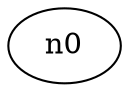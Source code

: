 digraph {
/* This file is automatically converted from randcommnet.graphmlby graphml2dot */
1 [label=n0, id=1]
}
